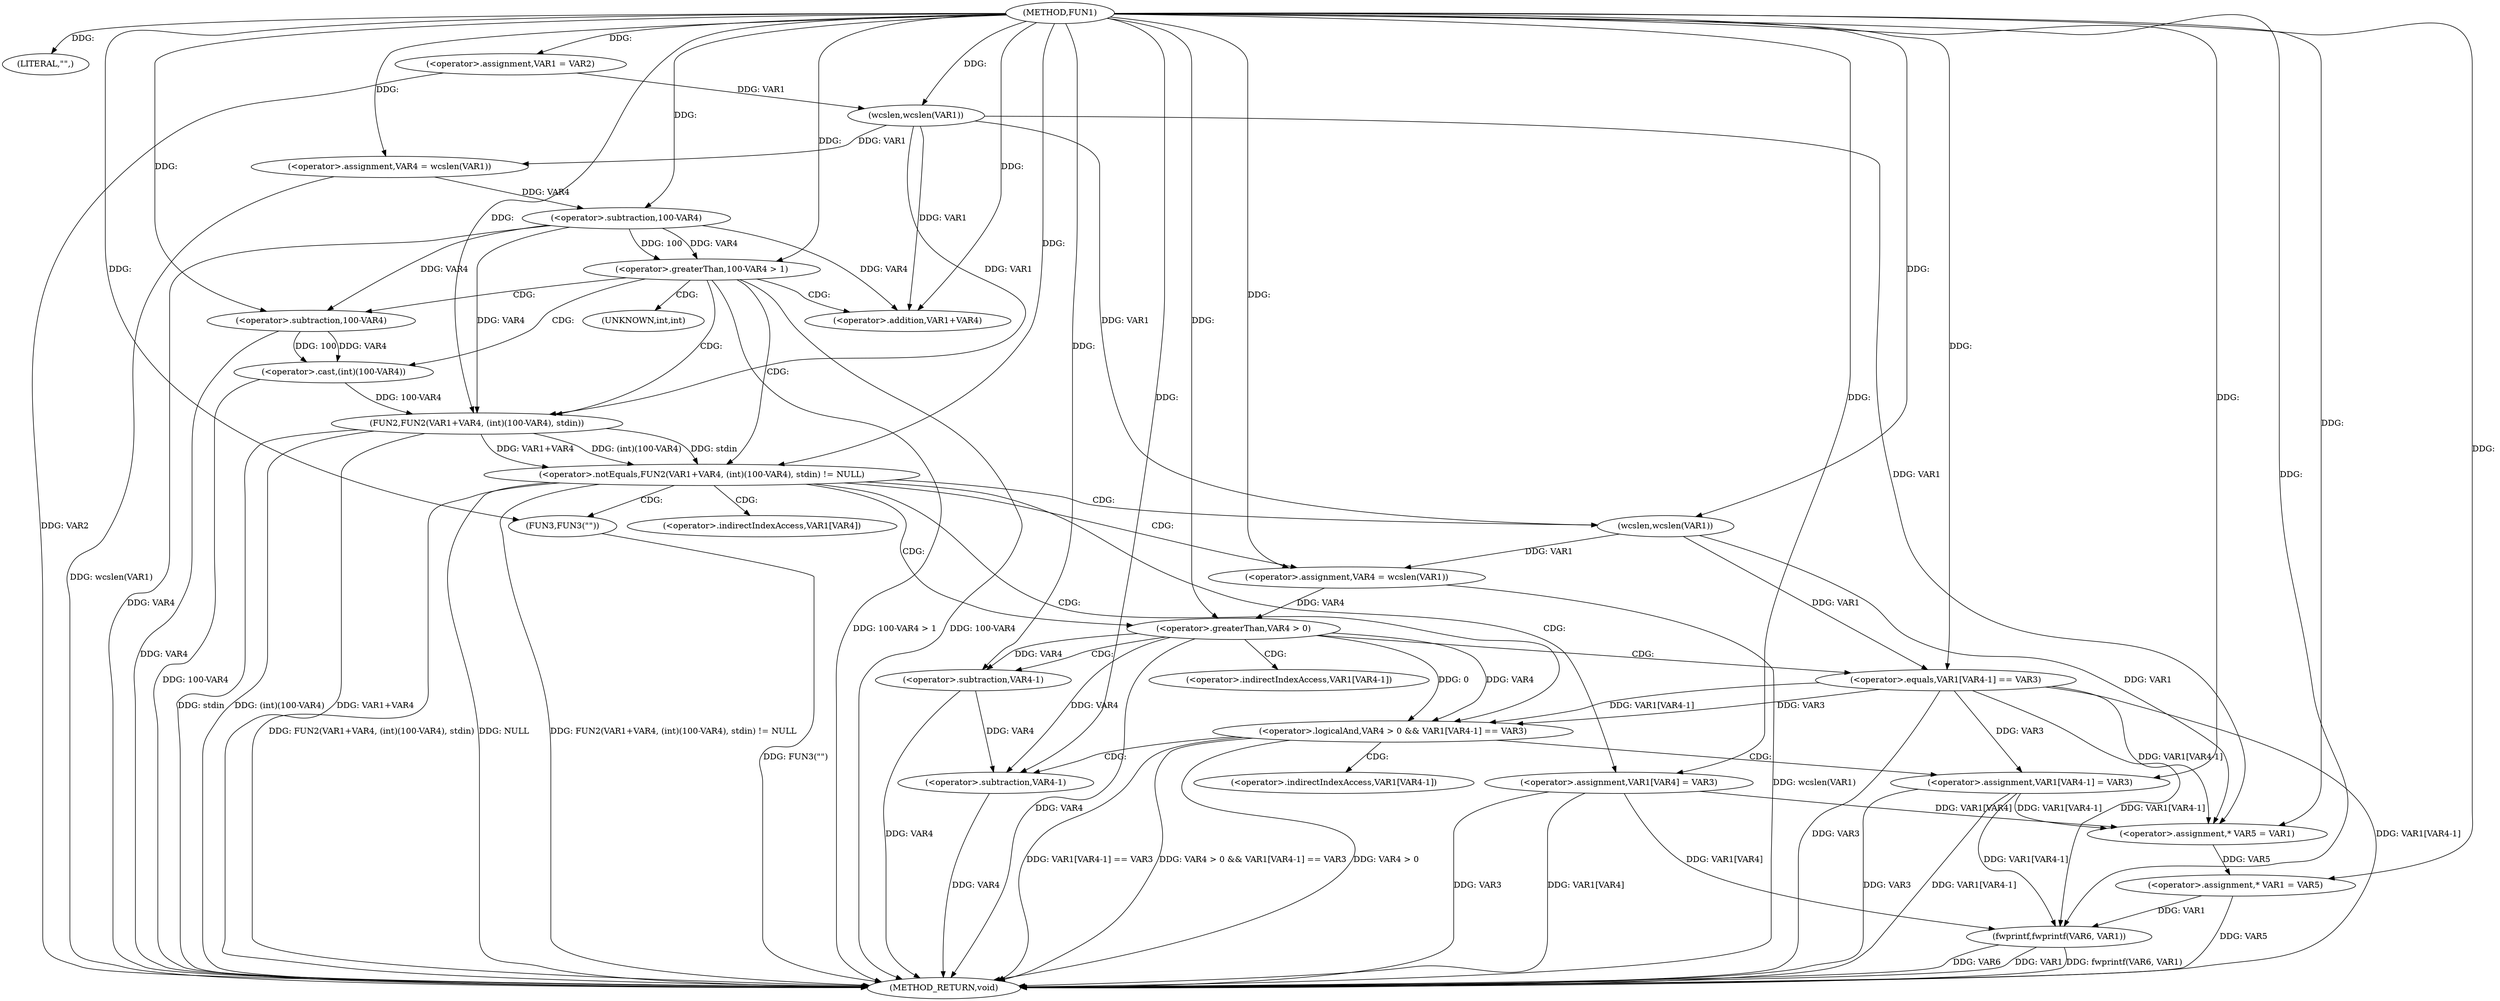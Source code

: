 digraph FUN1 {  
"1000100" [label = "(METHOD,FUN1)" ]
"1000179" [label = "(METHOD_RETURN,void)" ]
"1000103" [label = "(LITERAL,\"\",)" ]
"1000104" [label = "(<operator>.assignment,VAR1 = VAR2)" ]
"1000109" [label = "(<operator>.assignment,VAR4 = wcslen(VAR1))" ]
"1000111" [label = "(wcslen,wcslen(VAR1))" ]
"1000114" [label = "(<operator>.greaterThan,100-VAR4 > 1)" ]
"1000115" [label = "(<operator>.subtraction,100-VAR4)" ]
"1000121" [label = "(<operator>.notEquals,FUN2(VAR1+VAR4, (int)(100-VAR4), stdin) != NULL)" ]
"1000122" [label = "(FUN2,FUN2(VAR1+VAR4, (int)(100-VAR4), stdin))" ]
"1000123" [label = "(<operator>.addition,VAR1+VAR4)" ]
"1000126" [label = "(<operator>.cast,(int)(100-VAR4))" ]
"1000128" [label = "(<operator>.subtraction,100-VAR4)" ]
"1000134" [label = "(<operator>.assignment,VAR4 = wcslen(VAR1))" ]
"1000136" [label = "(wcslen,wcslen(VAR1))" ]
"1000139" [label = "(<operator>.logicalAnd,VAR4 > 0 && VAR1[VAR4-1] == VAR3)" ]
"1000140" [label = "(<operator>.greaterThan,VAR4 > 0)" ]
"1000143" [label = "(<operator>.equals,VAR1[VAR4-1] == VAR3)" ]
"1000146" [label = "(<operator>.subtraction,VAR4-1)" ]
"1000151" [label = "(<operator>.assignment,VAR1[VAR4-1] = VAR3)" ]
"1000154" [label = "(<operator>.subtraction,VAR4-1)" ]
"1000160" [label = "(FUN3,FUN3(\"\"))" ]
"1000162" [label = "(<operator>.assignment,VAR1[VAR4] = VAR3)" ]
"1000169" [label = "(<operator>.assignment,* VAR5 = VAR1)" ]
"1000173" [label = "(<operator>.assignment,* VAR1 = VAR5)" ]
"1000176" [label = "(fwprintf,fwprintf(VAR6, VAR1))" ]
"1000127" [label = "(UNKNOWN,int,int)" ]
"1000144" [label = "(<operator>.indirectIndexAccess,VAR1[VAR4-1])" ]
"1000152" [label = "(<operator>.indirectIndexAccess,VAR1[VAR4-1])" ]
"1000163" [label = "(<operator>.indirectIndexAccess,VAR1[VAR4])" ]
  "1000151" -> "1000179"  [ label = "DDG: VAR3"] 
  "1000176" -> "1000179"  [ label = "DDG: VAR6"] 
  "1000126" -> "1000179"  [ label = "DDG: 100-VAR4"] 
  "1000122" -> "1000179"  [ label = "DDG: stdin"] 
  "1000176" -> "1000179"  [ label = "DDG: VAR1"] 
  "1000115" -> "1000179"  [ label = "DDG: VAR4"] 
  "1000128" -> "1000179"  [ label = "DDG: VAR4"] 
  "1000122" -> "1000179"  [ label = "DDG: (int)(100-VAR4)"] 
  "1000114" -> "1000179"  [ label = "DDG: 100-VAR4 > 1"] 
  "1000160" -> "1000179"  [ label = "DDG: FUN3(\"\")"] 
  "1000122" -> "1000179"  [ label = "DDG: VAR1+VAR4"] 
  "1000121" -> "1000179"  [ label = "DDG: NULL"] 
  "1000140" -> "1000179"  [ label = "DDG: VAR4"] 
  "1000139" -> "1000179"  [ label = "DDG: VAR4 > 0 && VAR1[VAR4-1] == VAR3"] 
  "1000162" -> "1000179"  [ label = "DDG: VAR3"] 
  "1000139" -> "1000179"  [ label = "DDG: VAR4 > 0"] 
  "1000151" -> "1000179"  [ label = "DDG: VAR1[VAR4-1]"] 
  "1000154" -> "1000179"  [ label = "DDG: VAR4"] 
  "1000143" -> "1000179"  [ label = "DDG: VAR1[VAR4-1]"] 
  "1000114" -> "1000179"  [ label = "DDG: 100-VAR4"] 
  "1000121" -> "1000179"  [ label = "DDG: FUN2(VAR1+VAR4, (int)(100-VAR4), stdin) != NULL"] 
  "1000143" -> "1000179"  [ label = "DDG: VAR3"] 
  "1000176" -> "1000179"  [ label = "DDG: fwprintf(VAR6, VAR1)"] 
  "1000139" -> "1000179"  [ label = "DDG: VAR1[VAR4-1] == VAR3"] 
  "1000134" -> "1000179"  [ label = "DDG: wcslen(VAR1)"] 
  "1000121" -> "1000179"  [ label = "DDG: FUN2(VAR1+VAR4, (int)(100-VAR4), stdin)"] 
  "1000162" -> "1000179"  [ label = "DDG: VAR1[VAR4]"] 
  "1000146" -> "1000179"  [ label = "DDG: VAR4"] 
  "1000109" -> "1000179"  [ label = "DDG: wcslen(VAR1)"] 
  "1000104" -> "1000179"  [ label = "DDG: VAR2"] 
  "1000173" -> "1000179"  [ label = "DDG: VAR5"] 
  "1000100" -> "1000103"  [ label = "DDG: "] 
  "1000100" -> "1000104"  [ label = "DDG: "] 
  "1000111" -> "1000109"  [ label = "DDG: VAR1"] 
  "1000100" -> "1000109"  [ label = "DDG: "] 
  "1000104" -> "1000111"  [ label = "DDG: VAR1"] 
  "1000100" -> "1000111"  [ label = "DDG: "] 
  "1000115" -> "1000114"  [ label = "DDG: 100"] 
  "1000115" -> "1000114"  [ label = "DDG: VAR4"] 
  "1000100" -> "1000115"  [ label = "DDG: "] 
  "1000109" -> "1000115"  [ label = "DDG: VAR4"] 
  "1000100" -> "1000114"  [ label = "DDG: "] 
  "1000122" -> "1000121"  [ label = "DDG: VAR1+VAR4"] 
  "1000122" -> "1000121"  [ label = "DDG: (int)(100-VAR4)"] 
  "1000122" -> "1000121"  [ label = "DDG: stdin"] 
  "1000111" -> "1000122"  [ label = "DDG: VAR1"] 
  "1000100" -> "1000122"  [ label = "DDG: "] 
  "1000115" -> "1000122"  [ label = "DDG: VAR4"] 
  "1000111" -> "1000123"  [ label = "DDG: VAR1"] 
  "1000100" -> "1000123"  [ label = "DDG: "] 
  "1000115" -> "1000123"  [ label = "DDG: VAR4"] 
  "1000126" -> "1000122"  [ label = "DDG: 100-VAR4"] 
  "1000128" -> "1000126"  [ label = "DDG: 100"] 
  "1000128" -> "1000126"  [ label = "DDG: VAR4"] 
  "1000100" -> "1000128"  [ label = "DDG: "] 
  "1000115" -> "1000128"  [ label = "DDG: VAR4"] 
  "1000100" -> "1000121"  [ label = "DDG: "] 
  "1000136" -> "1000134"  [ label = "DDG: VAR1"] 
  "1000100" -> "1000134"  [ label = "DDG: "] 
  "1000100" -> "1000136"  [ label = "DDG: "] 
  "1000111" -> "1000136"  [ label = "DDG: VAR1"] 
  "1000140" -> "1000139"  [ label = "DDG: VAR4"] 
  "1000140" -> "1000139"  [ label = "DDG: 0"] 
  "1000134" -> "1000140"  [ label = "DDG: VAR4"] 
  "1000100" -> "1000140"  [ label = "DDG: "] 
  "1000143" -> "1000139"  [ label = "DDG: VAR1[VAR4-1]"] 
  "1000143" -> "1000139"  [ label = "DDG: VAR3"] 
  "1000136" -> "1000143"  [ label = "DDG: VAR1"] 
  "1000140" -> "1000146"  [ label = "DDG: VAR4"] 
  "1000100" -> "1000146"  [ label = "DDG: "] 
  "1000100" -> "1000143"  [ label = "DDG: "] 
  "1000143" -> "1000151"  [ label = "DDG: VAR3"] 
  "1000100" -> "1000151"  [ label = "DDG: "] 
  "1000140" -> "1000154"  [ label = "DDG: VAR4"] 
  "1000146" -> "1000154"  [ label = "DDG: VAR4"] 
  "1000100" -> "1000154"  [ label = "DDG: "] 
  "1000100" -> "1000160"  [ label = "DDG: "] 
  "1000100" -> "1000162"  [ label = "DDG: "] 
  "1000151" -> "1000169"  [ label = "DDG: VAR1[VAR4-1]"] 
  "1000143" -> "1000169"  [ label = "DDG: VAR1[VAR4-1]"] 
  "1000111" -> "1000169"  [ label = "DDG: VAR1"] 
  "1000162" -> "1000169"  [ label = "DDG: VAR1[VAR4]"] 
  "1000136" -> "1000169"  [ label = "DDG: VAR1"] 
  "1000100" -> "1000169"  [ label = "DDG: "] 
  "1000169" -> "1000173"  [ label = "DDG: VAR5"] 
  "1000100" -> "1000173"  [ label = "DDG: "] 
  "1000100" -> "1000176"  [ label = "DDG: "] 
  "1000151" -> "1000176"  [ label = "DDG: VAR1[VAR4-1]"] 
  "1000143" -> "1000176"  [ label = "DDG: VAR1[VAR4-1]"] 
  "1000162" -> "1000176"  [ label = "DDG: VAR1[VAR4]"] 
  "1000173" -> "1000176"  [ label = "DDG: VAR1"] 
  "1000114" -> "1000121"  [ label = "CDG: "] 
  "1000114" -> "1000127"  [ label = "CDG: "] 
  "1000114" -> "1000126"  [ label = "CDG: "] 
  "1000114" -> "1000128"  [ label = "CDG: "] 
  "1000114" -> "1000123"  [ label = "CDG: "] 
  "1000114" -> "1000122"  [ label = "CDG: "] 
  "1000121" -> "1000163"  [ label = "CDG: "] 
  "1000121" -> "1000160"  [ label = "CDG: "] 
  "1000121" -> "1000139"  [ label = "CDG: "] 
  "1000121" -> "1000162"  [ label = "CDG: "] 
  "1000121" -> "1000136"  [ label = "CDG: "] 
  "1000121" -> "1000140"  [ label = "CDG: "] 
  "1000121" -> "1000134"  [ label = "CDG: "] 
  "1000139" -> "1000154"  [ label = "CDG: "] 
  "1000139" -> "1000151"  [ label = "CDG: "] 
  "1000139" -> "1000152"  [ label = "CDG: "] 
  "1000140" -> "1000143"  [ label = "CDG: "] 
  "1000140" -> "1000146"  [ label = "CDG: "] 
  "1000140" -> "1000144"  [ label = "CDG: "] 
}
